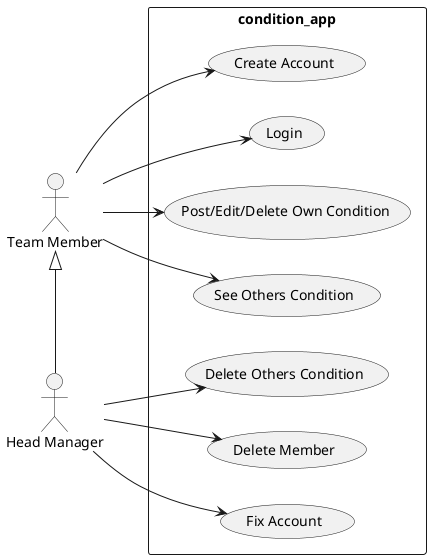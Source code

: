 @startuml
left to right direction
actor "Team Member" as tm
actor "Head Manager" as hm
rectangle condition_app {
    usecase "Create Account" as ca
    usecase "Login" as lg
    usecase "Post/Edit/Delete Own Condition" as ped
    usecase "See Others Condition" as soc
    usecase "Delete Others Condition" as doc
    usecase "Delete Member" as dm
    usecase "Fix Account" as fa
}
tm --> ca
tm --> lg
tm --> ped
tm --> soc
hm -->doc
hm --> dm
hm --> fa
tm <|- hm
@enduml